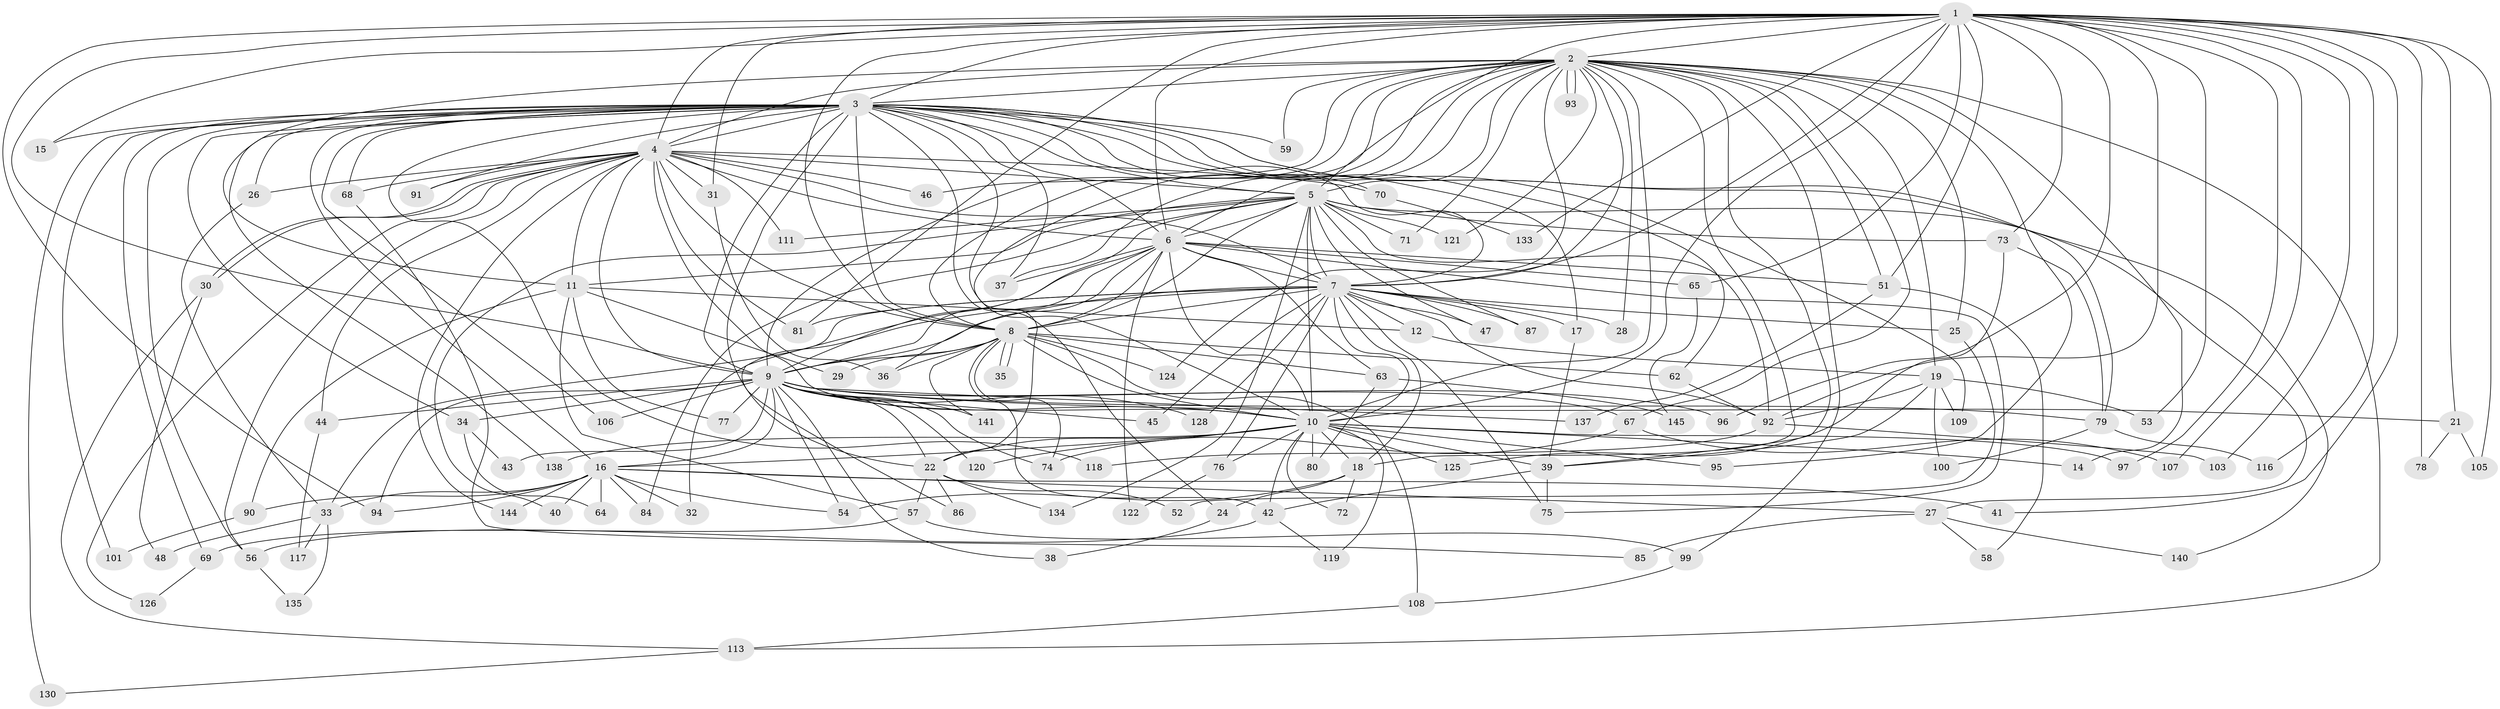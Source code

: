 // Generated by graph-tools (version 1.1) at 2025/23/03/03/25 07:23:43]
// undirected, 116 vertices, 280 edges
graph export_dot {
graph [start="1"]
  node [color=gray90,style=filled];
  1 [super="+131"];
  2 [super="+112"];
  3 [super="+55"];
  4 [super="+110"];
  5 [super="+132"];
  6 [super="+115"];
  7 [super="+127"];
  8 [super="+139"];
  9 [super="+60"];
  10 [super="+13"];
  11 [super="+20"];
  12;
  14;
  15;
  16 [super="+23"];
  17 [super="+89"];
  18 [super="+82"];
  19 [super="+50"];
  21;
  22;
  24;
  25;
  26;
  27 [super="+142"];
  28;
  29;
  30 [super="+143"];
  31;
  32;
  33 [super="+49"];
  34;
  35;
  36 [super="+146"];
  37 [super="+123"];
  38;
  39 [super="+61"];
  40;
  41;
  42;
  43;
  44;
  45;
  46;
  47;
  48;
  51 [super="+66"];
  52;
  53;
  54 [super="+136"];
  56 [super="+129"];
  57;
  58;
  59;
  62;
  63;
  64;
  65;
  67;
  68;
  69;
  70;
  71;
  72;
  73 [super="+102"];
  74 [super="+88"];
  75;
  76;
  77;
  78 [super="+83"];
  79;
  80;
  81 [super="+114"];
  84;
  85;
  86;
  87;
  90;
  91;
  92 [super="+104"];
  93;
  94 [super="+98"];
  95;
  96;
  97;
  99;
  100;
  101;
  103;
  105;
  106;
  107;
  108;
  109;
  111;
  113;
  116;
  117;
  118;
  119;
  120;
  121;
  122;
  124;
  125;
  126;
  128;
  130;
  133;
  134;
  135;
  137;
  138;
  140;
  141;
  144;
  145;
  1 -- 2;
  1 -- 3 [weight=2];
  1 -- 4;
  1 -- 5;
  1 -- 6;
  1 -- 7;
  1 -- 8;
  1 -- 9;
  1 -- 10;
  1 -- 15;
  1 -- 21;
  1 -- 31;
  1 -- 41;
  1 -- 53;
  1 -- 65;
  1 -- 73;
  1 -- 78 [weight=2];
  1 -- 92;
  1 -- 94;
  1 -- 96;
  1 -- 97;
  1 -- 103;
  1 -- 105;
  1 -- 107;
  1 -- 116;
  1 -- 133;
  1 -- 51;
  1 -- 81;
  2 -- 3;
  2 -- 4;
  2 -- 5 [weight=2];
  2 -- 6;
  2 -- 7;
  2 -- 8;
  2 -- 9;
  2 -- 10;
  2 -- 11;
  2 -- 14;
  2 -- 19;
  2 -- 22;
  2 -- 25;
  2 -- 28;
  2 -- 37;
  2 -- 39;
  2 -- 46;
  2 -- 51;
  2 -- 59;
  2 -- 67;
  2 -- 71;
  2 -- 93;
  2 -- 93;
  2 -- 95;
  2 -- 99;
  2 -- 121;
  2 -- 124;
  2 -- 113;
  2 -- 18;
  3 -- 4 [weight=2];
  3 -- 5;
  3 -- 6;
  3 -- 7;
  3 -- 8;
  3 -- 9;
  3 -- 10;
  3 -- 15;
  3 -- 17;
  3 -- 24;
  3 -- 26;
  3 -- 27;
  3 -- 34;
  3 -- 59;
  3 -- 62;
  3 -- 69;
  3 -- 70;
  3 -- 79;
  3 -- 91;
  3 -- 101;
  3 -- 106;
  3 -- 118;
  3 -- 130;
  3 -- 138;
  3 -- 68;
  3 -- 22;
  3 -- 56;
  3 -- 109;
  3 -- 16;
  3 -- 37;
  4 -- 5;
  4 -- 6;
  4 -- 7;
  4 -- 8;
  4 -- 9;
  4 -- 10;
  4 -- 11;
  4 -- 26;
  4 -- 30;
  4 -- 30;
  4 -- 31;
  4 -- 44;
  4 -- 46;
  4 -- 56;
  4 -- 68;
  4 -- 70;
  4 -- 81;
  4 -- 91;
  4 -- 111;
  4 -- 126;
  4 -- 144;
  5 -- 6;
  5 -- 7;
  5 -- 8;
  5 -- 9;
  5 -- 10;
  5 -- 40;
  5 -- 47;
  5 -- 71;
  5 -- 73;
  5 -- 84;
  5 -- 87;
  5 -- 111;
  5 -- 121;
  5 -- 134;
  5 -- 140;
  5 -- 92;
  5 -- 11;
  6 -- 7;
  6 -- 8;
  6 -- 9;
  6 -- 10 [weight=2];
  6 -- 36;
  6 -- 37;
  6 -- 51;
  6 -- 63;
  6 -- 65;
  6 -- 86;
  6 -- 122;
  6 -- 75;
  7 -- 8;
  7 -- 9;
  7 -- 10;
  7 -- 12;
  7 -- 17;
  7 -- 18;
  7 -- 25;
  7 -- 28;
  7 -- 32;
  7 -- 33;
  7 -- 45;
  7 -- 47;
  7 -- 75;
  7 -- 76;
  7 -- 81;
  7 -- 87;
  7 -- 128;
  7 -- 92;
  8 -- 9;
  8 -- 10 [weight=2];
  8 -- 29;
  8 -- 35;
  8 -- 35;
  8 -- 36;
  8 -- 42;
  8 -- 62;
  8 -- 63;
  8 -- 108;
  8 -- 124;
  8 -- 141;
  8 -- 74;
  9 -- 10;
  9 -- 16;
  9 -- 21;
  9 -- 34;
  9 -- 38;
  9 -- 43;
  9 -- 44;
  9 -- 45;
  9 -- 54;
  9 -- 74;
  9 -- 79;
  9 -- 96;
  9 -- 106;
  9 -- 120;
  9 -- 128;
  9 -- 137;
  9 -- 141;
  9 -- 67;
  9 -- 77;
  9 -- 22;
  9 -- 94;
  10 -- 14;
  10 -- 16;
  10 -- 18;
  10 -- 22;
  10 -- 42;
  10 -- 97;
  10 -- 39;
  10 -- 72;
  10 -- 138;
  10 -- 76;
  10 -- 80;
  10 -- 119;
  10 -- 120;
  10 -- 125;
  10 -- 95;
  11 -- 12;
  11 -- 29;
  11 -- 57;
  11 -- 77;
  11 -- 90;
  12 -- 19;
  16 -- 27;
  16 -- 32;
  16 -- 94;
  16 -- 144;
  16 -- 64;
  16 -- 33;
  16 -- 40;
  16 -- 41;
  16 -- 84;
  16 -- 54;
  16 -- 90;
  17 -- 39;
  18 -- 24;
  18 -- 72;
  18 -- 54;
  19 -- 100;
  19 -- 53;
  19 -- 39;
  19 -- 109;
  19 -- 92;
  21 -- 78;
  21 -- 105;
  22 -- 52;
  22 -- 57;
  22 -- 86;
  22 -- 134;
  24 -- 38;
  25 -- 52;
  26 -- 33;
  27 -- 58;
  27 -- 85 [weight=2];
  27 -- 140;
  30 -- 48;
  30 -- 113;
  31 -- 36;
  33 -- 48;
  33 -- 135;
  33 -- 117;
  34 -- 43;
  34 -- 64;
  39 -- 42;
  39 -- 75;
  42 -- 119;
  42 -- 56;
  44 -- 117;
  51 -- 58;
  51 -- 137;
  56 -- 135;
  57 -- 69;
  57 -- 99;
  62 -- 92;
  63 -- 80;
  63 -- 145;
  65 -- 145;
  67 -- 74;
  67 -- 107;
  68 -- 85;
  69 -- 126;
  70 -- 133;
  73 -- 125;
  73 -- 79;
  76 -- 122;
  79 -- 100;
  79 -- 116;
  90 -- 101;
  92 -- 103;
  92 -- 118;
  99 -- 108;
  108 -- 113;
  113 -- 130;
}
